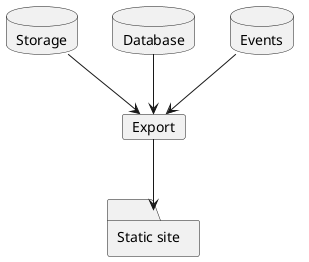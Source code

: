 @startuml
database Storage {
}
database Database {
}
database Events {
}
card Export [
  Export
]
folder "Static site" {
}

Storage -down-> Export
Database -down-> Export
Events -down-> Export
Export -down-> "Static site"
@enduml